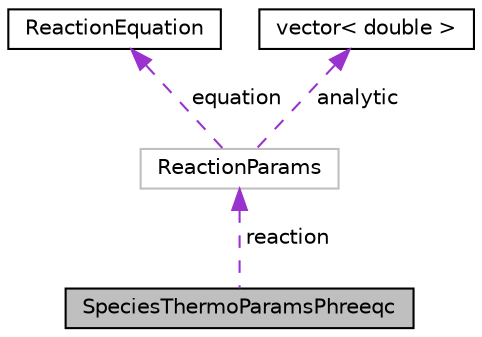 digraph "SpeciesThermoParamsPhreeqc"
{
 // INTERACTIVE_SVG=YES
 // LATEX_PDF_SIZE
  edge [fontname="Helvetica",fontsize="10",labelfontname="Helvetica",labelfontsize="10"];
  node [fontname="Helvetica",fontsize="10",shape=record];
  Node1 [label="SpeciesThermoParamsPhreeqc",height=0.2,width=0.4,color="black", fillcolor="grey75", style="filled", fontcolor="black",tooltip="A type for storing Phreeqc parameters of a species."];
  Node2 -> Node1 [dir="back",color="darkorchid3",fontsize="10",style="dashed",label=" reaction" ,fontname="Helvetica"];
  Node2 [label="ReactionParams",height=0.2,width=0.4,color="grey75", fillcolor="white", style="filled",URL="$structReaktoro_1_1SpeciesThermoParamsPhreeqc_1_1ReactionParams.html",tooltip=" "];
  Node3 -> Node2 [dir="back",color="darkorchid3",fontsize="10",style="dashed",label=" equation" ,fontname="Helvetica"];
  Node3 [label="ReactionEquation",height=0.2,width=0.4,color="black", fillcolor="white", style="filled",URL="$classReaktoro_1_1ReactionEquation.html",tooltip="Define a type that describes the equation of a reaction."];
  Node4 -> Node2 [dir="back",color="darkorchid3",fontsize="10",style="dashed",label=" analytic" ,fontname="Helvetica"];
  Node4 [label="vector\< double \>",height=0.2,width=0.4,color="black", fillcolor="white", style="filled",tooltip=" "];
}
